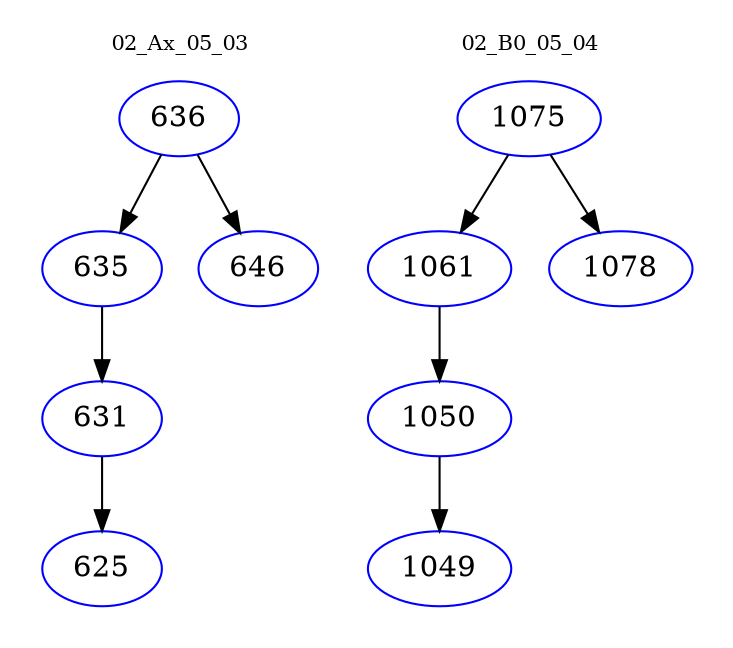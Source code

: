 digraph{
subgraph cluster_0 {
color = white
label = "02_Ax_05_03";
fontsize=10;
T0_636 [label="636", color="blue"]
T0_636 -> T0_635 [color="black"]
T0_635 [label="635", color="blue"]
T0_635 -> T0_631 [color="black"]
T0_631 [label="631", color="blue"]
T0_631 -> T0_625 [color="black"]
T0_625 [label="625", color="blue"]
T0_636 -> T0_646 [color="black"]
T0_646 [label="646", color="blue"]
}
subgraph cluster_1 {
color = white
label = "02_B0_05_04";
fontsize=10;
T1_1075 [label="1075", color="blue"]
T1_1075 -> T1_1061 [color="black"]
T1_1061 [label="1061", color="blue"]
T1_1061 -> T1_1050 [color="black"]
T1_1050 [label="1050", color="blue"]
T1_1050 -> T1_1049 [color="black"]
T1_1049 [label="1049", color="blue"]
T1_1075 -> T1_1078 [color="black"]
T1_1078 [label="1078", color="blue"]
}
}
